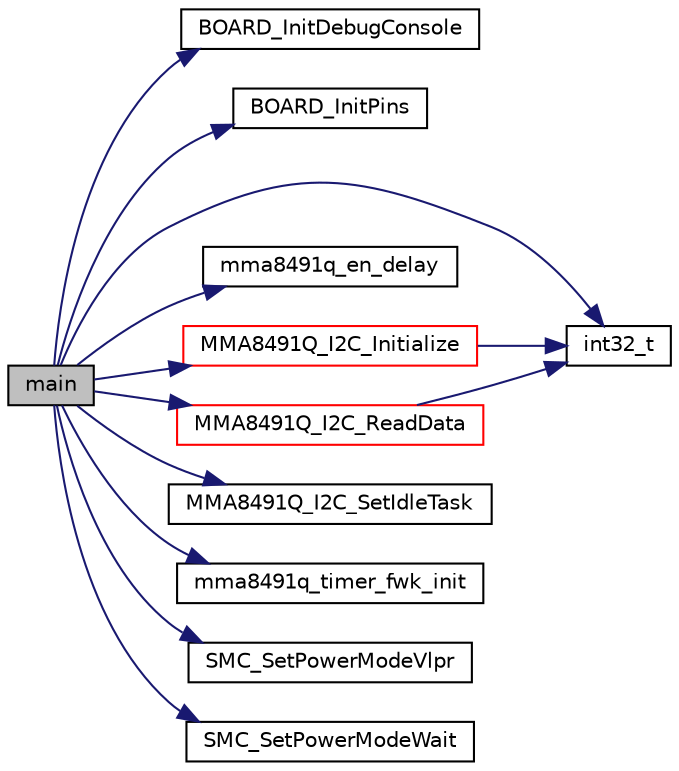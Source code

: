 digraph "main"
{
  edge [fontname="Helvetica",fontsize="10",labelfontname="Helvetica",labelfontsize="10"];
  node [fontname="Helvetica",fontsize="10",shape=record];
  rankdir="LR";
  Node0 [label="main",height=0.2,width=0.4,color="black", fillcolor="grey75", style="filled", fontcolor="black"];
  Node0 -> Node1 [color="midnightblue",fontsize="10",style="solid",fontname="Helvetica"];
  Node1 [label="BOARD_InitDebugConsole",height=0.2,width=0.4,color="black", fillcolor="white", style="filled",URL="$frdm-k64f_2board_8c.html#a4c84ccb952cb083367d7040cf9de3db8"];
  Node0 -> Node2 [color="midnightblue",fontsize="10",style="solid",fontname="Helvetica"];
  Node2 [label="BOARD_InitPins",height=0.2,width=0.4,color="black", fillcolor="white", style="filled",URL="$group__pin__mux.html#ga2c9fe54b6b84723fbaa590a6f4576966",tooltip="Configures pin routing and optionally pin electrical features. "];
  Node0 -> Node3 [color="midnightblue",fontsize="10",style="solid",fontname="Helvetica"];
  Node3 [label="int32_t",height=0.2,width=0.4,color="black", fillcolor="white", style="filled",URL="$data__format__service_8h.html#a5d7069350a7d7e65686c77a8038f462f",tooltip="The interface function to append the data on the formated stream. "];
  Node0 -> Node4 [color="midnightblue",fontsize="10",style="solid",fontname="Helvetica"];
  Node4 [label="mma8491q_en_delay",height=0.2,width=0.4,color="black", fillcolor="white", style="filled",URL="$mma8491q__example_8c.html#ae398426f48bb0524f7981632fe131c09"];
  Node0 -> Node5 [color="midnightblue",fontsize="10",style="solid",fontname="Helvetica"];
  Node5 [label="MMA8491Q_I2C_Initialize",height=0.2,width=0.4,color="red", fillcolor="white", style="filled",URL="$mma8491q__drv_8c.html#a139416bfb5a05d907f47700d0dfa73bd",tooltip="The interface function to initialize the sensor. "];
  Node5 -> Node3 [color="midnightblue",fontsize="10",style="solid",fontname="Helvetica"];
  Node0 -> Node7 [color="midnightblue",fontsize="10",style="solid",fontname="Helvetica"];
  Node7 [label="MMA8491Q_I2C_ReadData",height=0.2,width=0.4,color="red", fillcolor="white", style="filled",URL="$mma8491q__drv_8c.html#ab6916f6933917650277444810e237473",tooltip="The interface function to read the sensor data. "];
  Node7 -> Node3 [color="midnightblue",fontsize="10",style="solid",fontname="Helvetica"];
  Node0 -> Node9 [color="midnightblue",fontsize="10",style="solid",fontname="Helvetica"];
  Node9 [label="MMA8491Q_I2C_SetIdleTask",height=0.2,width=0.4,color="black", fillcolor="white", style="filled",URL="$mma8491q__drv_8c.html#a18f7cb777662c0ce9b0252c1a6ccb09c",tooltip=": The interface function to set the I2C Idle Task. "];
  Node0 -> Node10 [color="midnightblue",fontsize="10",style="solid",fontname="Helvetica"];
  Node10 [label="mma8491q_timer_fwk_init",height=0.2,width=0.4,color="black", fillcolor="white", style="filled",URL="$mma8491q__example_8c.html#af67820e4317cee0db9852c3a80274428"];
  Node0 -> Node11 [color="midnightblue",fontsize="10",style="solid",fontname="Helvetica"];
  Node11 [label="SMC_SetPowerModeVlpr",height=0.2,width=0.4,color="black", fillcolor="white", style="filled",URL="$lpc54114_8c.html#a82cb114bb9a5ea2f235a0216709d70f8",tooltip="Configures the system to VLPR power mode. API name used from Kinetis family to maintain compatibility..."];
  Node0 -> Node12 [color="midnightblue",fontsize="10",style="solid",fontname="Helvetica"];
  Node12 [label="SMC_SetPowerModeWait",height=0.2,width=0.4,color="black", fillcolor="white", style="filled",URL="$lpc54114_8c.html#a5423cac017d1d1a8ac8bba8e91e80e29",tooltip="Configures the system to WAIT power mode. API name used from Kinetis family to maintain compatibility..."];
}
